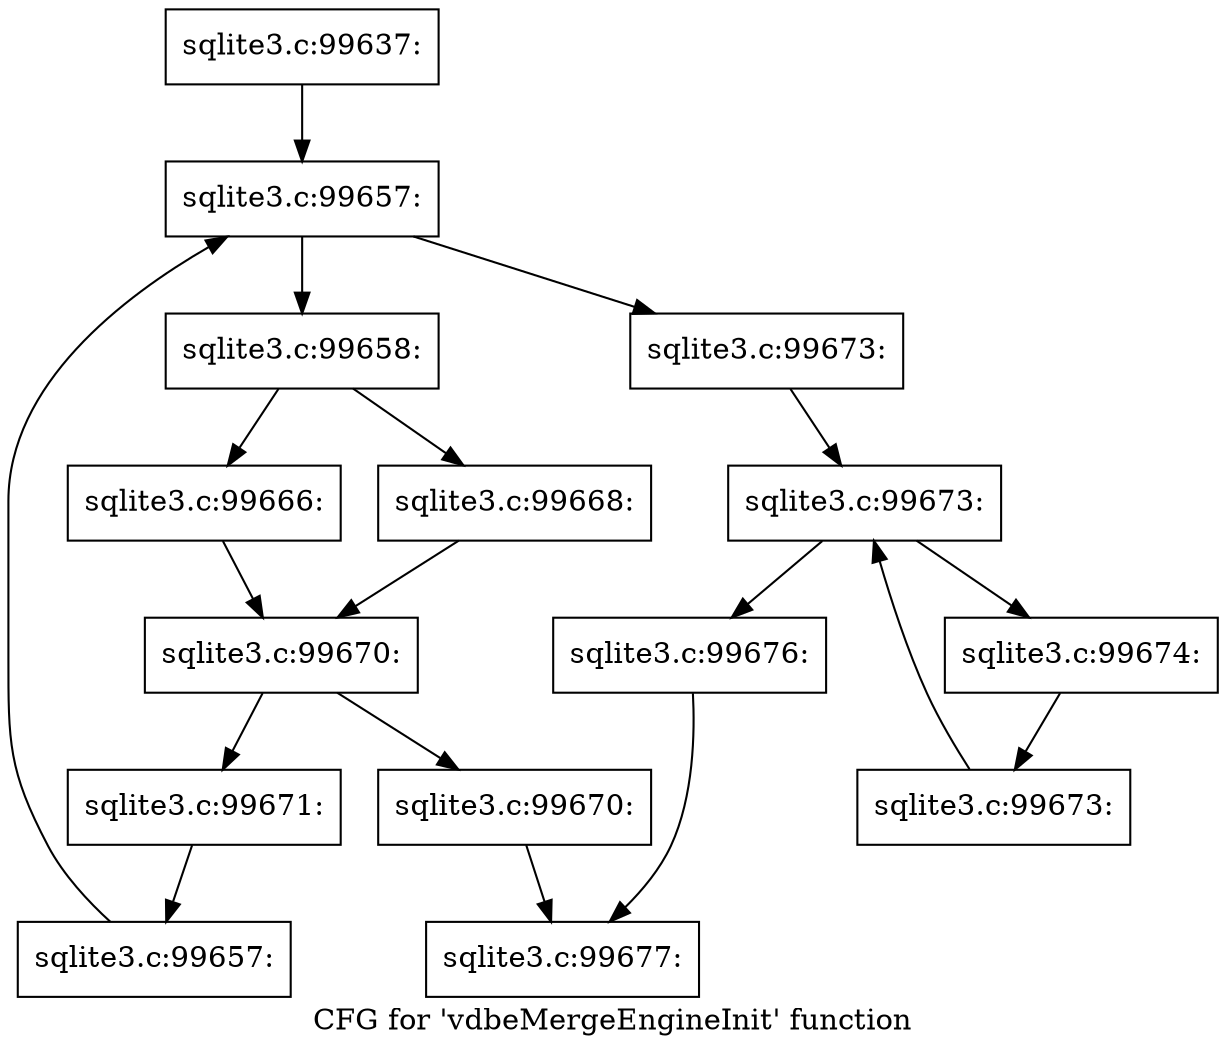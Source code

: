 digraph "CFG for 'vdbeMergeEngineInit' function" {
	label="CFG for 'vdbeMergeEngineInit' function";

	Node0x55c0f7852300 [shape=record,label="{sqlite3.c:99637:}"];
	Node0x55c0f7852300 -> Node0x55c0f785e150;
	Node0x55c0f785e150 [shape=record,label="{sqlite3.c:99657:}"];
	Node0x55c0f785e150 -> Node0x55c0f785e370;
	Node0x55c0f785e150 -> Node0x55c0f785dfe0;
	Node0x55c0f785e370 [shape=record,label="{sqlite3.c:99658:}"];
	Node0x55c0f785e370 -> Node0x55c0f785e7f0;
	Node0x55c0f785e370 -> Node0x55c0f785e890;
	Node0x55c0f785e7f0 [shape=record,label="{sqlite3.c:99666:}"];
	Node0x55c0f785e7f0 -> Node0x55c0f785e840;
	Node0x55c0f785e890 [shape=record,label="{sqlite3.c:99668:}"];
	Node0x55c0f785e890 -> Node0x55c0f785e840;
	Node0x55c0f785e840 [shape=record,label="{sqlite3.c:99670:}"];
	Node0x55c0f785e840 -> Node0x55c0f785fbe0;
	Node0x55c0f785e840 -> Node0x55c0f785fc30;
	Node0x55c0f785fbe0 [shape=record,label="{sqlite3.c:99670:}"];
	Node0x55c0f785fbe0 -> Node0x55c0f7853f30;
	Node0x55c0f785fc30 [shape=record,label="{sqlite3.c:99671:}"];
	Node0x55c0f785fc30 -> Node0x55c0f785e2e0;
	Node0x55c0f785e2e0 [shape=record,label="{sqlite3.c:99657:}"];
	Node0x55c0f785e2e0 -> Node0x55c0f785e150;
	Node0x55c0f785dfe0 [shape=record,label="{sqlite3.c:99673:}"];
	Node0x55c0f785dfe0 -> Node0x55c0f7860990;
	Node0x55c0f7860990 [shape=record,label="{sqlite3.c:99673:}"];
	Node0x55c0f7860990 -> Node0x55c0f7860bb0;
	Node0x55c0f7860990 -> Node0x55c0f7860590;
	Node0x55c0f7860bb0 [shape=record,label="{sqlite3.c:99674:}"];
	Node0x55c0f7860bb0 -> Node0x55c0f7860b20;
	Node0x55c0f7860b20 [shape=record,label="{sqlite3.c:99673:}"];
	Node0x55c0f7860b20 -> Node0x55c0f7860990;
	Node0x55c0f7860590 [shape=record,label="{sqlite3.c:99676:}"];
	Node0x55c0f7860590 -> Node0x55c0f7853f30;
	Node0x55c0f7853f30 [shape=record,label="{sqlite3.c:99677:}"];
}
